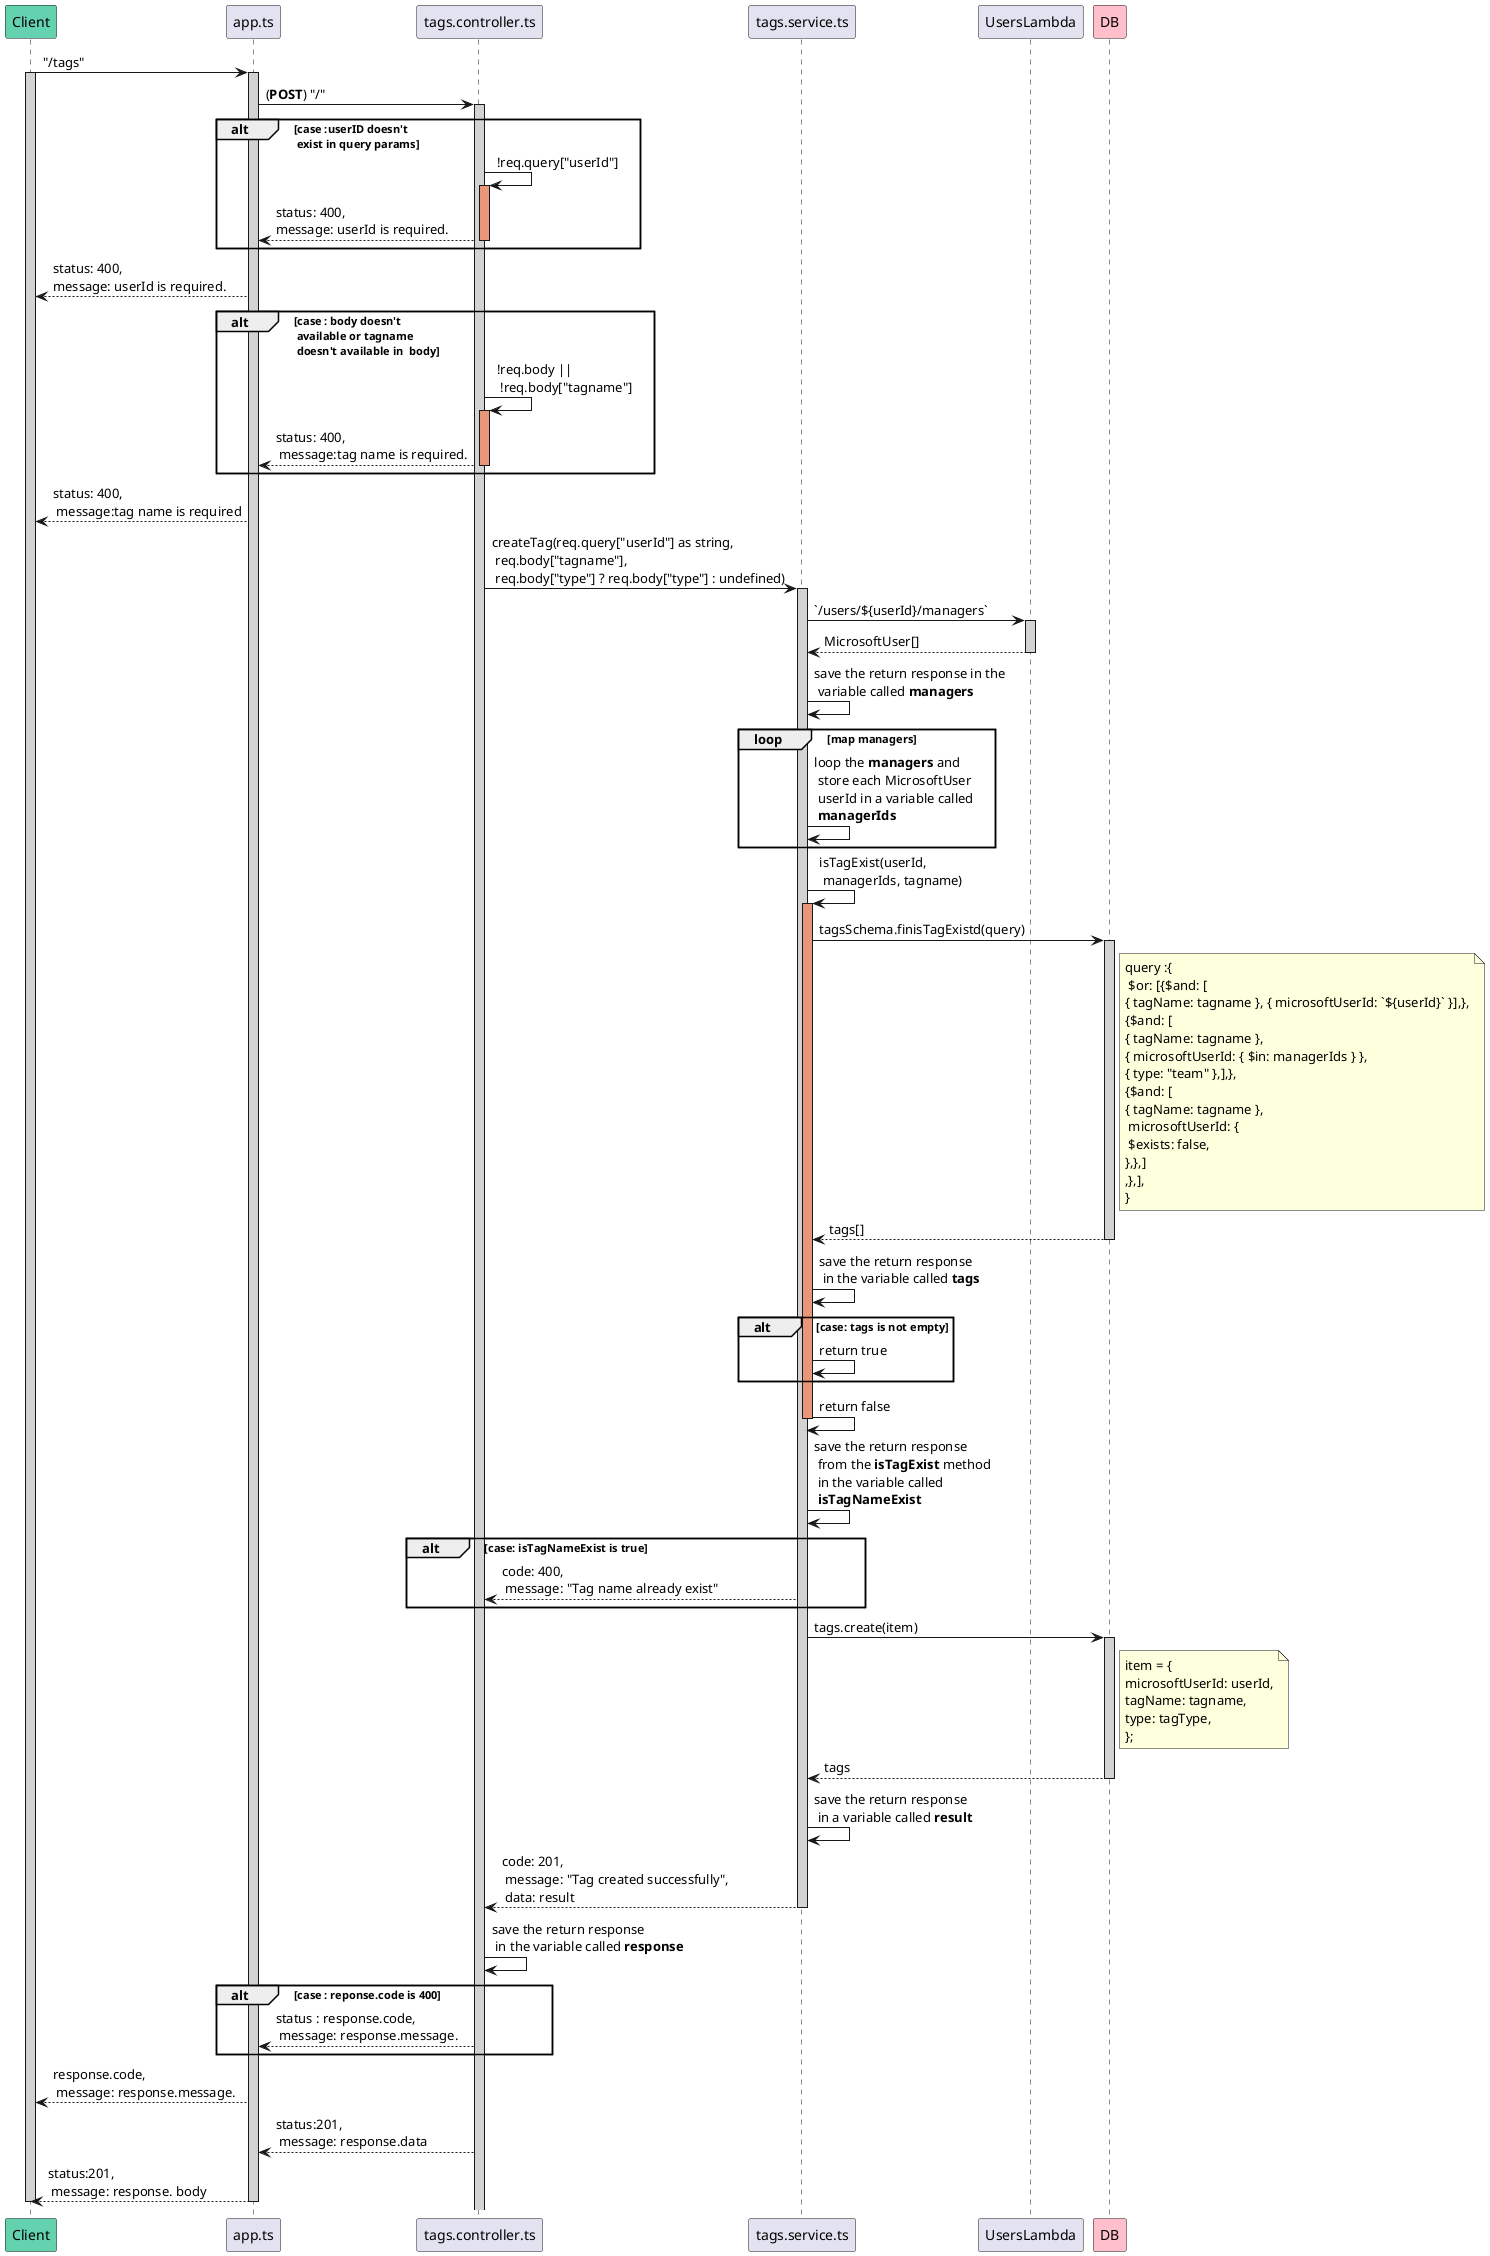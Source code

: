 @startuml Create Tag
participant Client #64D1AF
participant app.ts
participant tags.controller.ts
participant tags.service.ts
participant UsersLambda 
participant DB #FFC0CB

Client -> app.ts : "/tags"
activate Client #D3D3D3
activate app.ts #D3D3D3
app.ts -> tags.controller.ts : (**POST**) "/"
activate tags.controller.ts #D3D3D3

alt case :userID doesn't \n exist in query params
    tags.controller.ts -> tags.controller.ts : !req.query["userId"]
    activate  tags.controller.ts #DarkSalmon
        app.ts <-- tags.controller.ts  : status: 400,\nmessage: userId is required.
    deactivate tags.controller.ts
end

Client <-- app.ts : status: 400,\nmessage: userId is required.

alt case : body doesn't \n available or tagname \n doesn't available in  body
    tags.controller.ts -> tags.controller.ts : !req.body ||\n !req.body["tagname"]
    activate  tags.controller.ts #DarkSalmon
        app.ts <-- tags.controller.ts  : status: 400,\n message:tag name is required.
    deactivate tags.controller.ts
end

Client <-- app.ts :  status: 400,\n message:tag name is required


tags.controller.ts -> tags.service.ts : createTag(req.query["userId"] as string,\n req.body["tagname"],\n req.body["type"] ? req.body["type"] : undefined)
activate tags.service.ts #D3D3D3

tags.service.ts -> UsersLambda : `/users/${userId}/managers`
activate UsersLambda #D3D3D3
tags.service.ts <-- UsersLambda : MicrosoftUser[]
deactivate UsersLambda

tags.service.ts -> tags.service.ts : save the return response in the \n variable called **managers**
loop map managers
tags.service.ts -> tags.service.ts : loop the **managers** and\n store each MicrosoftUser\n userId in a variable called\n **managerIds** 
end

tags.service.ts -> tags.service.ts : isTagExist(userId,\n managerIds, tagname)
activate tags.service.ts #DarkSalmon
    tags.service.ts -> DB : tagsSchema.finisTagExistd(query)
    activate DB #D3D3D3
    note right of DB : query :{\n $or: [{$and: [\n{ tagName: tagname }, { microsoftUserId: `${userId}` }],},\n{$and: [\n{ tagName: tagname },\n{ microsoftUserId: { $in: managerIds } },\n{ type: "team" },],},\n{$and: [\n{ tagName: tagname },\n microsoftUserId: {\n $exists: false,\n},},]\n,},],\n}
    tags.service.ts <-- DB : tags[]
    deactivate DB
    tags.service.ts -> tags.service.ts : save the return response\n in the variable called **tags**
    alt case: tags is not empty
    tags.service.ts -> tags.service.ts : return true
    end 
    tags.service.ts -> tags.service.ts : return false
deactivate tags.service.ts
tags.service.ts -> tags.service.ts : save the return response\n from the **isTagExist** method\n in the variable called\n **isTagNameExist**
alt case: isTagNameExist is true
tags.controller.ts <-- tags.service.ts : code: 400,\n message: "Tag name already exist"
end
tags.service.ts -> DB : tags.create(item)
activate DB #D3D3D3
note right of DB : item = {\nmicrosoftUserId: userId,\ntagName: tagname,\ntype: tagType,\n};
tags.service.ts <-- DB : tags
deactivate DB
tags.service.ts -> tags.service.ts : save the return response\n in a variable called **result**
tags.controller.ts <-- tags.service.ts : code: 201,\n message: "Tag created successfully",\n data: result
deactivate tags.service.ts
tags.controller.ts -> tags.controller.ts : save the return response\n in the variable called **response**
alt case : reponse.code is 400
app.ts <-- tags.controller.ts : status : response.code,\n message: response.message.
end
Client <-- app.ts: response.code,\n message: response.message.
app.ts <-- tags.controller.ts : status:201,\n message: response.data
Client <-- app.ts: status:201,\n message: response. body

deactivate app.ts
deactivate Client
@enduml
